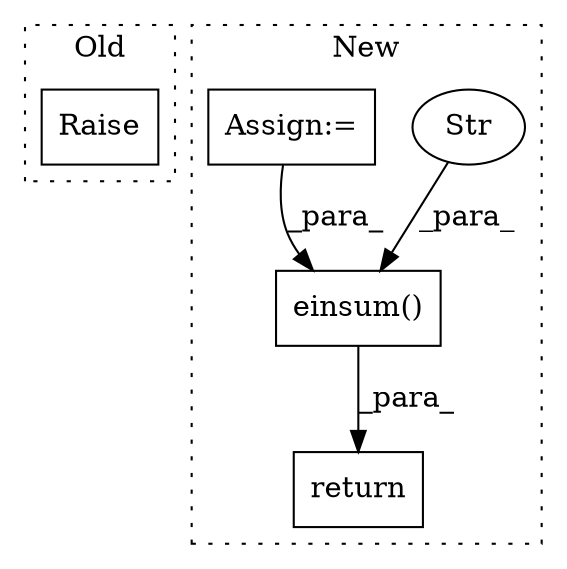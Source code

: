 digraph G {
subgraph cluster0 {
1 [label="Raise" a="91" s="1650" l="6" shape="box"];
label = "Old";
style="dotted";
}
subgraph cluster1 {
2 [label="einsum()" a="75" s="2867,2912" l="13,1" shape="box"];
3 [label="Str" a="66" s="2880" l="17" shape="ellipse"];
4 [label="Assign:=" a="68" s="2344" l="3" shape="box"];
5 [label="return" a="93" s="3078" l="7" shape="box"];
label = "New";
style="dotted";
}
2 -> 5 [label="_para_"];
3 -> 2 [label="_para_"];
4 -> 2 [label="_para_"];
}